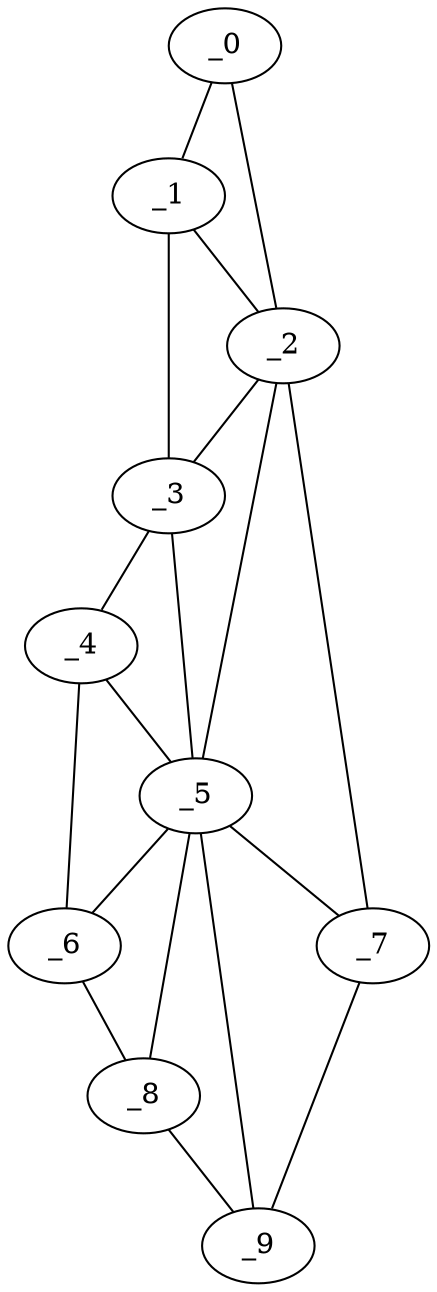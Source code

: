 graph "obj25__30.gxl" {
	_0	 [x=5,
		y=26];
	_1	 [x=11,
		y=19];
	_0 -- _1	 [valence=1];
	_2	 [x=14,
		y=33];
	_0 -- _2	 [valence=1];
	_1 -- _2	 [valence=2];
	_3	 [x=25,
		y=13];
	_1 -- _3	 [valence=1];
	_2 -- _3	 [valence=2];
	_5	 [x=116,
		y=31];
	_2 -- _5	 [valence=2];
	_7	 [x=123,
		y=87];
	_2 -- _7	 [valence=1];
	_4	 [x=107,
		y=13];
	_3 -- _4	 [valence=1];
	_3 -- _5	 [valence=1];
	_4 -- _5	 [valence=2];
	_6	 [x=118,
		y=16];
	_4 -- _6	 [valence=1];
	_5 -- _6	 [valence=2];
	_5 -- _7	 [valence=1];
	_8	 [x=126,
		y=24];
	_5 -- _8	 [valence=1];
	_9	 [x=126,
		y=32];
	_5 -- _9	 [valence=2];
	_6 -- _8	 [valence=1];
	_7 -- _9	 [valence=1];
	_8 -- _9	 [valence=1];
}
